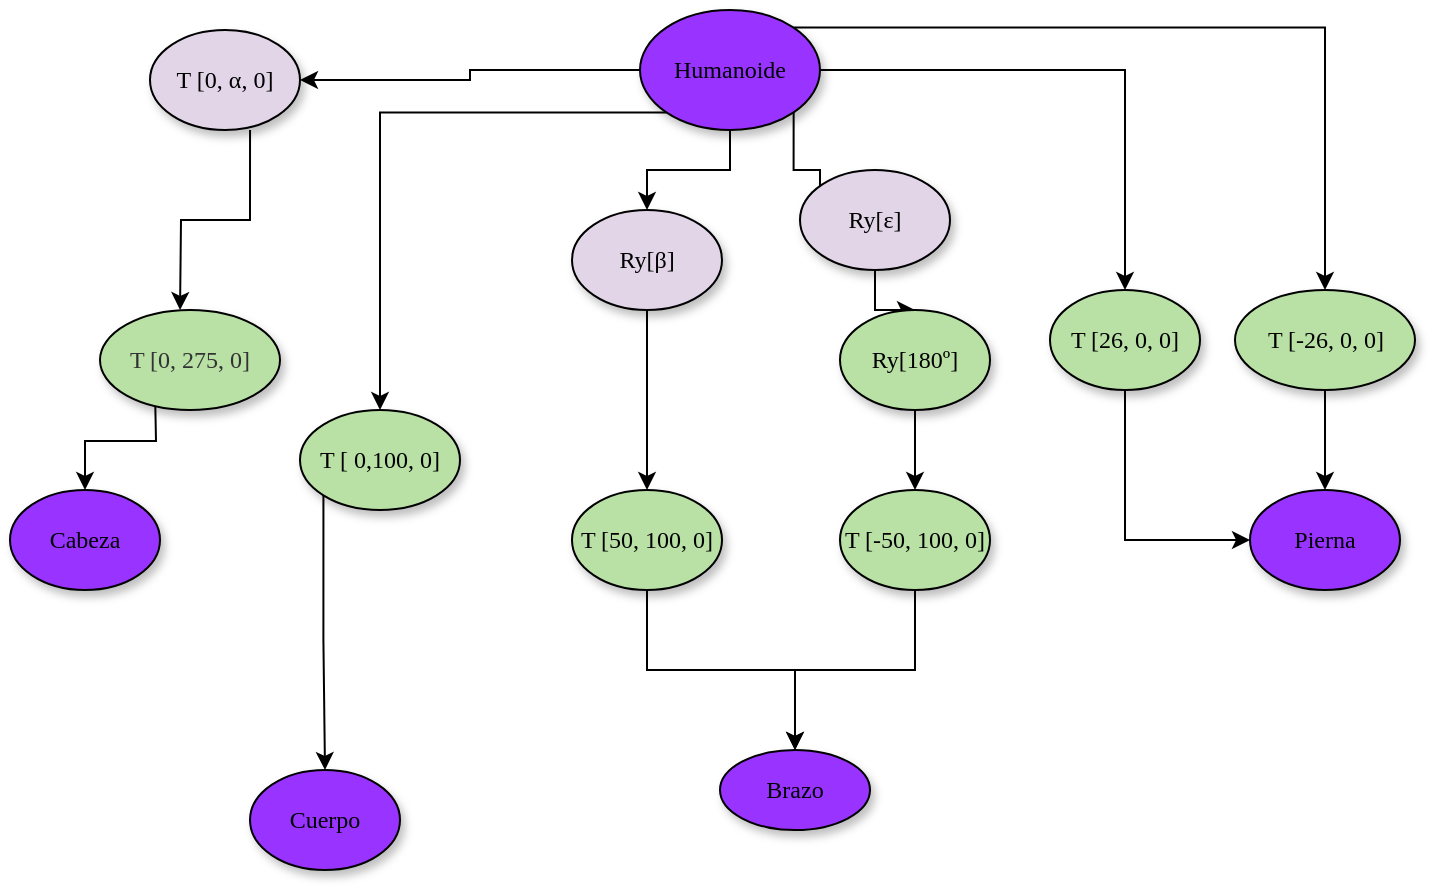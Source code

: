 <mxfile version="16.5.3" type="github">
  <diagram name="Page-1" id="42789a77-a242-8287-6e28-9cd8cfd52e62">
    <mxGraphModel dx="653" dy="910" grid="1" gridSize="10" guides="1" tooltips="1" connect="1" arrows="1" fold="1" page="1" pageScale="1" pageWidth="1100" pageHeight="850" background="none" math="0" shadow="0">
      <root>
        <mxCell id="0" />
        <mxCell id="1" parent="0" />
        <mxCell id="H27Cqn597UifNFf6n4-k-18" style="edgeStyle=orthogonalEdgeStyle;rounded=0;orthogonalLoop=1;jettySize=auto;html=1;exitX=0;exitY=1;exitDx=0;exitDy=0;" parent="1" source="1ea317790d2ca983-1" target="H27Cqn597UifNFf6n4-k-7" edge="1">
          <mxGeometry relative="1" as="geometry" />
        </mxCell>
        <mxCell id="Yk8KYeBzq82KlD3C796t-8" style="edgeStyle=orthogonalEdgeStyle;rounded=0;orthogonalLoop=1;jettySize=auto;html=1;exitX=0.5;exitY=1;exitDx=0;exitDy=0;" parent="1" source="1ea317790d2ca983-1" target="Yk8KYeBzq82KlD3C796t-1" edge="1">
          <mxGeometry relative="1" as="geometry" />
        </mxCell>
        <mxCell id="laDIBfvJsz2gRaKK8EzR-1" style="edgeStyle=orthogonalEdgeStyle;rounded=0;orthogonalLoop=1;jettySize=auto;html=1;exitX=1;exitY=1;exitDx=0;exitDy=0;entryX=0.133;entryY=0.4;entryDx=0;entryDy=0;entryPerimeter=0;" parent="1" source="1ea317790d2ca983-1" target="Yk8KYeBzq82KlD3C796t-2" edge="1">
          <mxGeometry relative="1" as="geometry" />
        </mxCell>
        <mxCell id="laDIBfvJsz2gRaKK8EzR-2" style="edgeStyle=orthogonalEdgeStyle;rounded=0;orthogonalLoop=1;jettySize=auto;html=1;exitX=1;exitY=0.5;exitDx=0;exitDy=0;" parent="1" source="1ea317790d2ca983-1" target="H27Cqn597UifNFf6n4-k-3" edge="1">
          <mxGeometry relative="1" as="geometry" />
        </mxCell>
        <mxCell id="laDIBfvJsz2gRaKK8EzR-3" style="edgeStyle=orthogonalEdgeStyle;rounded=0;orthogonalLoop=1;jettySize=auto;html=1;exitX=1;exitY=0;exitDx=0;exitDy=0;" parent="1" source="1ea317790d2ca983-1" target="1ea317790d2ca983-4" edge="1">
          <mxGeometry relative="1" as="geometry" />
        </mxCell>
        <mxCell id="v0YzWnUzPN8RRfVF0w7y-1" style="edgeStyle=orthogonalEdgeStyle;rounded=0;orthogonalLoop=1;jettySize=auto;html=1;exitX=0;exitY=0.5;exitDx=0;exitDy=0;entryX=1;entryY=0.5;entryDx=0;entryDy=0;" parent="1" source="1ea317790d2ca983-1" target="Yk8KYeBzq82KlD3C796t-4" edge="1">
          <mxGeometry relative="1" as="geometry" />
        </mxCell>
        <mxCell id="1ea317790d2ca983-1" value="Humanoide" style="ellipse;whiteSpace=wrap;html=1;rounded=0;shadow=1;comic=0;labelBackgroundColor=none;strokeWidth=1;fontFamily=Verdana;fontSize=12;align=center;fillColor=#9933FF;" parent="1" vertex="1">
          <mxGeometry x="450" y="80" width="90" height="60" as="geometry" />
        </mxCell>
        <mxCell id="1ea317790d2ca983-3" value="&lt;div&gt;Pierna&lt;/div&gt;" style="ellipse;whiteSpace=wrap;html=1;rounded=0;shadow=1;comic=0;labelBackgroundColor=none;strokeWidth=1;fontFamily=Verdana;fontSize=12;align=center;fillColor=#9933FF;" parent="1" vertex="1">
          <mxGeometry x="755" y="320" width="75" height="50" as="geometry" />
        </mxCell>
        <mxCell id="H27Cqn597UifNFf6n4-k-23" style="edgeStyle=orthogonalEdgeStyle;rounded=0;orthogonalLoop=1;jettySize=auto;html=1;exitX=0.5;exitY=1;exitDx=0;exitDy=0;entryX=0.5;entryY=0;entryDx=0;entryDy=0;" parent="1" source="1ea317790d2ca983-4" target="1ea317790d2ca983-3" edge="1">
          <mxGeometry relative="1" as="geometry" />
        </mxCell>
        <mxCell id="1ea317790d2ca983-4" value="T [-26, 0, 0]" style="ellipse;whiteSpace=wrap;html=1;rounded=0;shadow=1;comic=0;labelBackgroundColor=none;strokeWidth=1;fontFamily=Verdana;fontSize=12;align=center;fillColor=#B9E0A5;" parent="1" vertex="1">
          <mxGeometry x="747.5" y="220" width="90" height="50" as="geometry" />
        </mxCell>
        <mxCell id="1ea317790d2ca983-9" value="Cabeza" style="ellipse;whiteSpace=wrap;html=1;rounded=0;shadow=1;comic=0;labelBackgroundColor=none;strokeWidth=1;fontFamily=Verdana;fontSize=12;align=center;fillColor=#9933FF;" parent="1" vertex="1">
          <mxGeometry x="135" y="320" width="75" height="50" as="geometry" />
        </mxCell>
        <mxCell id="1ea317790d2ca983-10" value="Cuerpo" style="ellipse;whiteSpace=wrap;html=1;rounded=0;shadow=1;comic=0;labelBackgroundColor=none;strokeWidth=1;fontFamily=Verdana;fontSize=12;align=center;fillColor=#9933FF;" parent="1" vertex="1">
          <mxGeometry x="255" y="460" width="75" height="50" as="geometry" />
        </mxCell>
        <mxCell id="H27Cqn597UifNFf6n4-k-22" style="edgeStyle=orthogonalEdgeStyle;rounded=0;orthogonalLoop=1;jettySize=auto;html=1;exitX=0.5;exitY=1;exitDx=0;exitDy=0;entryX=0;entryY=0.5;entryDx=0;entryDy=0;" parent="1" source="H27Cqn597UifNFf6n4-k-3" target="1ea317790d2ca983-3" edge="1">
          <mxGeometry relative="1" as="geometry" />
        </mxCell>
        <mxCell id="H27Cqn597UifNFf6n4-k-3" value="T [26, 0, 0]" style="ellipse;whiteSpace=wrap;html=1;rounded=0;shadow=1;comic=0;labelBackgroundColor=none;strokeWidth=1;fontFamily=Verdana;fontSize=12;align=center;fillColor=#B9E0A5;" parent="1" vertex="1">
          <mxGeometry x="655" y="220" width="75" height="50" as="geometry" />
        </mxCell>
        <mxCell id="H27Cqn597UifNFf6n4-k-17" style="edgeStyle=orthogonalEdgeStyle;rounded=0;orthogonalLoop=1;jettySize=auto;html=1;exitX=0.5;exitY=1;exitDx=0;exitDy=0;" parent="1" target="1ea317790d2ca983-9" edge="1">
          <mxGeometry relative="1" as="geometry">
            <mxPoint x="207.5" y="270" as="sourcePoint" />
          </mxGeometry>
        </mxCell>
        <mxCell id="H27Cqn597UifNFf6n4-k-16" style="edgeStyle=orthogonalEdgeStyle;rounded=0;orthogonalLoop=1;jettySize=auto;html=1;exitX=0.667;exitY=1;exitDx=0;exitDy=0;entryX=0.667;entryY=0.2;entryDx=0;entryDy=0;entryPerimeter=0;exitPerimeter=0;" parent="1" source="Yk8KYeBzq82KlD3C796t-4" edge="1">
          <mxGeometry relative="1" as="geometry">
            <mxPoint x="296.162" y="192.796" as="sourcePoint" />
            <mxPoint x="220.025" y="230" as="targetPoint" />
          </mxGeometry>
        </mxCell>
        <mxCell id="H27Cqn597UifNFf6n4-k-19" style="edgeStyle=orthogonalEdgeStyle;rounded=0;orthogonalLoop=1;jettySize=auto;html=1;exitX=0;exitY=1;exitDx=0;exitDy=0;" parent="1" source="H27Cqn597UifNFf6n4-k-7" target="1ea317790d2ca983-10" edge="1">
          <mxGeometry relative="1" as="geometry" />
        </mxCell>
        <mxCell id="H27Cqn597UifNFf6n4-k-7" value="T [ 0,100, 0]" style="ellipse;whiteSpace=wrap;html=1;rounded=0;shadow=1;comic=0;labelBackgroundColor=none;strokeWidth=1;fontFamily=Verdana;fontSize=12;align=center;fillColor=#B9E0A5;" parent="1" vertex="1">
          <mxGeometry x="280" y="280" width="80" height="50" as="geometry" />
        </mxCell>
        <mxCell id="hAqwa-lTm3kt7lsFeqQ0-4" style="edgeStyle=orthogonalEdgeStyle;rounded=0;orthogonalLoop=1;jettySize=auto;html=1;exitX=0.5;exitY=1;exitDx=0;exitDy=0;entryX=0.5;entryY=0;entryDx=0;entryDy=0;" edge="1" parent="1" source="Yk8KYeBzq82KlD3C796t-1" target="hAqwa-lTm3kt7lsFeqQ0-2">
          <mxGeometry relative="1" as="geometry" />
        </mxCell>
        <mxCell id="Yk8KYeBzq82KlD3C796t-1" value="Ry[β]" style="ellipse;whiteSpace=wrap;html=1;rounded=0;shadow=1;comic=0;labelBackgroundColor=none;strokeWidth=1;fontFamily=Verdana;fontSize=12;align=center;fillColor=#E1D5E7;" parent="1" vertex="1">
          <mxGeometry x="416" y="180" width="75" height="50" as="geometry" />
        </mxCell>
        <mxCell id="Yk8KYeBzq82KlD3C796t-11" style="edgeStyle=orthogonalEdgeStyle;rounded=0;orthogonalLoop=1;jettySize=auto;html=1;exitX=0.5;exitY=1;exitDx=0;exitDy=0;" parent="1" source="Yk8KYeBzq82KlD3C796t-2" target="Yk8KYeBzq82KlD3C796t-3" edge="1">
          <mxGeometry relative="1" as="geometry" />
        </mxCell>
        <mxCell id="Yk8KYeBzq82KlD3C796t-2" value="Ry[ε]" style="ellipse;whiteSpace=wrap;html=1;rounded=0;shadow=1;comic=0;labelBackgroundColor=none;strokeWidth=1;fontFamily=Verdana;fontSize=12;align=center;fillColor=#E1D5E7;" parent="1" vertex="1">
          <mxGeometry x="530" y="160" width="75" height="50" as="geometry" />
        </mxCell>
        <mxCell id="hAqwa-lTm3kt7lsFeqQ0-5" style="edgeStyle=orthogonalEdgeStyle;rounded=0;orthogonalLoop=1;jettySize=auto;html=1;exitX=0.5;exitY=1;exitDx=0;exitDy=0;" edge="1" parent="1" source="Yk8KYeBzq82KlD3C796t-3" target="hAqwa-lTm3kt7lsFeqQ0-1">
          <mxGeometry relative="1" as="geometry" />
        </mxCell>
        <mxCell id="Yk8KYeBzq82KlD3C796t-3" value="Ry[180º]" style="ellipse;whiteSpace=wrap;html=1;rounded=0;shadow=1;comic=0;labelBackgroundColor=none;strokeWidth=1;fontFamily=Verdana;fontSize=12;align=center;fillColor=#B9E0A5;strokeColor=#000000;" parent="1" vertex="1">
          <mxGeometry x="550" y="230" width="75" height="50" as="geometry" />
        </mxCell>
        <mxCell id="Yk8KYeBzq82KlD3C796t-4" value="&lt;div&gt;T [0, α, 0]&lt;/div&gt;" style="ellipse;whiteSpace=wrap;html=1;rounded=0;shadow=1;comic=0;labelBackgroundColor=none;strokeWidth=1;fontFamily=Verdana;fontSize=12;align=center;fillColor=#e1d5e7;strokeColor=#000000;" parent="1" vertex="1">
          <mxGeometry x="205" y="90" width="75" height="50" as="geometry" />
        </mxCell>
        <mxCell id="Yk8KYeBzq82KlD3C796t-5" value="T [0, 275, 0]" style="ellipse;whiteSpace=wrap;html=1;rounded=0;shadow=1;comic=0;labelBackgroundColor=none;strokeWidth=1;fontFamily=Verdana;fontSize=12;align=center;fillColor=#B9E0A5;strokeColor=#000000;fontColor=#333333;" parent="1" vertex="1">
          <mxGeometry x="180" y="230" width="90" height="50" as="geometry" />
        </mxCell>
        <mxCell id="hAqwa-lTm3kt7lsFeqQ0-9" style="edgeStyle=orthogonalEdgeStyle;rounded=0;orthogonalLoop=1;jettySize=auto;html=1;exitX=0.5;exitY=1;exitDx=0;exitDy=0;" edge="1" parent="1" source="hAqwa-lTm3kt7lsFeqQ0-1" target="hAqwa-lTm3kt7lsFeqQ0-3">
          <mxGeometry relative="1" as="geometry" />
        </mxCell>
        <mxCell id="hAqwa-lTm3kt7lsFeqQ0-1" value="T [-50, 100, 0]" style="ellipse;whiteSpace=wrap;html=1;rounded=0;shadow=1;comic=0;labelBackgroundColor=none;strokeWidth=1;fontFamily=Verdana;fontSize=12;align=center;fillColor=#B9E0A5;" vertex="1" parent="1">
          <mxGeometry x="550" y="320" width="75" height="50" as="geometry" />
        </mxCell>
        <mxCell id="hAqwa-lTm3kt7lsFeqQ0-8" style="edgeStyle=orthogonalEdgeStyle;rounded=0;orthogonalLoop=1;jettySize=auto;html=1;exitX=0.5;exitY=1;exitDx=0;exitDy=0;entryX=0.5;entryY=0;entryDx=0;entryDy=0;" edge="1" parent="1" source="hAqwa-lTm3kt7lsFeqQ0-2" target="hAqwa-lTm3kt7lsFeqQ0-3">
          <mxGeometry relative="1" as="geometry" />
        </mxCell>
        <mxCell id="hAqwa-lTm3kt7lsFeqQ0-2" value="T [50, 100, 0]" style="ellipse;whiteSpace=wrap;html=1;rounded=0;shadow=1;comic=0;labelBackgroundColor=none;strokeWidth=1;fontFamily=Verdana;fontSize=12;align=center;fillColor=#B9E0A5;" vertex="1" parent="1">
          <mxGeometry x="416" y="320" width="75" height="50" as="geometry" />
        </mxCell>
        <mxCell id="hAqwa-lTm3kt7lsFeqQ0-3" value="Brazo" style="ellipse;whiteSpace=wrap;html=1;rounded=0;shadow=1;comic=0;labelBackgroundColor=none;strokeWidth=1;fontFamily=Verdana;fontSize=12;align=center;fillColor=#9933FF;" vertex="1" parent="1">
          <mxGeometry x="490" y="450" width="75" height="40" as="geometry" />
        </mxCell>
      </root>
    </mxGraphModel>
  </diagram>
</mxfile>

